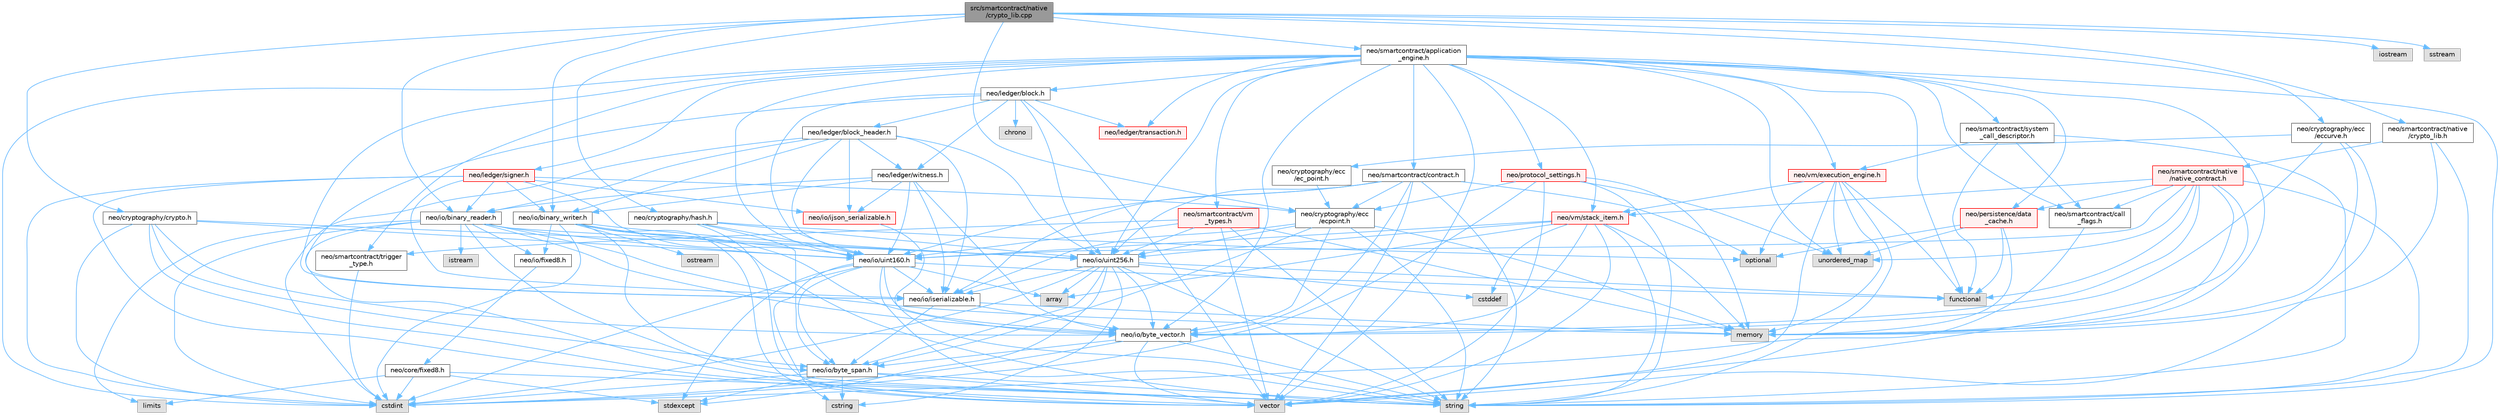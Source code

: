 digraph "src/smartcontract/native/crypto_lib.cpp"
{
 // LATEX_PDF_SIZE
  bgcolor="transparent";
  edge [fontname=Helvetica,fontsize=10,labelfontname=Helvetica,labelfontsize=10];
  node [fontname=Helvetica,fontsize=10,shape=box,height=0.2,width=0.4];
  Node1 [id="Node000001",label="src/smartcontract/native\l/crypto_lib.cpp",height=0.2,width=0.4,color="gray40", fillcolor="grey60", style="filled", fontcolor="black",tooltip=" "];
  Node1 -> Node2 [id="edge1_Node000001_Node000002",color="steelblue1",style="solid",tooltip=" "];
  Node2 [id="Node000002",label="neo/cryptography/crypto.h",height=0.2,width=0.4,color="grey40", fillcolor="white", style="filled",URL="$crypto_8h.html",tooltip=" "];
  Node2 -> Node3 [id="edge2_Node000002_Node000003",color="steelblue1",style="solid",tooltip=" "];
  Node3 [id="Node000003",label="neo/io/byte_span.h",height=0.2,width=0.4,color="grey40", fillcolor="white", style="filled",URL="$io_2byte__span_8h.html",tooltip=" "];
  Node3 -> Node4 [id="edge3_Node000003_Node000004",color="steelblue1",style="solid",tooltip=" "];
  Node4 [id="Node000004",label="cstdint",height=0.2,width=0.4,color="grey60", fillcolor="#E0E0E0", style="filled",tooltip=" "];
  Node3 -> Node5 [id="edge4_Node000003_Node000005",color="steelblue1",style="solid",tooltip=" "];
  Node5 [id="Node000005",label="cstring",height=0.2,width=0.4,color="grey60", fillcolor="#E0E0E0", style="filled",tooltip=" "];
  Node3 -> Node6 [id="edge5_Node000003_Node000006",color="steelblue1",style="solid",tooltip=" "];
  Node6 [id="Node000006",label="stdexcept",height=0.2,width=0.4,color="grey60", fillcolor="#E0E0E0", style="filled",tooltip=" "];
  Node3 -> Node7 [id="edge6_Node000003_Node000007",color="steelblue1",style="solid",tooltip=" "];
  Node7 [id="Node000007",label="string",height=0.2,width=0.4,color="grey60", fillcolor="#E0E0E0", style="filled",tooltip=" "];
  Node3 -> Node8 [id="edge7_Node000003_Node000008",color="steelblue1",style="solid",tooltip=" "];
  Node8 [id="Node000008",label="vector",height=0.2,width=0.4,color="grey60", fillcolor="#E0E0E0", style="filled",tooltip=" "];
  Node2 -> Node9 [id="edge8_Node000002_Node000009",color="steelblue1",style="solid",tooltip=" "];
  Node9 [id="Node000009",label="neo/io/byte_vector.h",height=0.2,width=0.4,color="grey40", fillcolor="white", style="filled",URL="$io_2byte__vector_8h.html",tooltip=" "];
  Node9 -> Node3 [id="edge9_Node000009_Node000003",color="steelblue1",style="solid",tooltip=" "];
  Node9 -> Node4 [id="edge10_Node000009_Node000004",color="steelblue1",style="solid",tooltip=" "];
  Node9 -> Node7 [id="edge11_Node000009_Node000007",color="steelblue1",style="solid",tooltip=" "];
  Node9 -> Node8 [id="edge12_Node000009_Node000008",color="steelblue1",style="solid",tooltip=" "];
  Node2 -> Node10 [id="edge13_Node000002_Node000010",color="steelblue1",style="solid",tooltip=" "];
  Node10 [id="Node000010",label="neo/io/uint160.h",height=0.2,width=0.4,color="grey40", fillcolor="white", style="filled",URL="$uint160_8h.html",tooltip=" "];
  Node10 -> Node3 [id="edge14_Node000010_Node000003",color="steelblue1",style="solid",tooltip=" "];
  Node10 -> Node9 [id="edge15_Node000010_Node000009",color="steelblue1",style="solid",tooltip=" "];
  Node10 -> Node11 [id="edge16_Node000010_Node000011",color="steelblue1",style="solid",tooltip=" "];
  Node11 [id="Node000011",label="neo/io/iserializable.h",height=0.2,width=0.4,color="grey40", fillcolor="white", style="filled",URL="$iserializable_8h.html",tooltip=" "];
  Node11 -> Node3 [id="edge17_Node000011_Node000003",color="steelblue1",style="solid",tooltip=" "];
  Node11 -> Node9 [id="edge18_Node000011_Node000009",color="steelblue1",style="solid",tooltip=" "];
  Node11 -> Node12 [id="edge19_Node000011_Node000012",color="steelblue1",style="solid",tooltip=" "];
  Node12 [id="Node000012",label="memory",height=0.2,width=0.4,color="grey60", fillcolor="#E0E0E0", style="filled",tooltip=" "];
  Node10 -> Node13 [id="edge20_Node000010_Node000013",color="steelblue1",style="solid",tooltip=" "];
  Node13 [id="Node000013",label="array",height=0.2,width=0.4,color="grey60", fillcolor="#E0E0E0", style="filled",tooltip=" "];
  Node10 -> Node4 [id="edge21_Node000010_Node000004",color="steelblue1",style="solid",tooltip=" "];
  Node10 -> Node5 [id="edge22_Node000010_Node000005",color="steelblue1",style="solid",tooltip=" "];
  Node10 -> Node14 [id="edge23_Node000010_Node000014",color="steelblue1",style="solid",tooltip=" "];
  Node14 [id="Node000014",label="functional",height=0.2,width=0.4,color="grey60", fillcolor="#E0E0E0", style="filled",tooltip=" "];
  Node10 -> Node6 [id="edge24_Node000010_Node000006",color="steelblue1",style="solid",tooltip=" "];
  Node10 -> Node7 [id="edge25_Node000010_Node000007",color="steelblue1",style="solid",tooltip=" "];
  Node2 -> Node15 [id="edge26_Node000002_Node000015",color="steelblue1",style="solid",tooltip=" "];
  Node15 [id="Node000015",label="neo/io/uint256.h",height=0.2,width=0.4,color="grey40", fillcolor="white", style="filled",URL="$uint256_8h.html",tooltip=" "];
  Node15 -> Node3 [id="edge27_Node000015_Node000003",color="steelblue1",style="solid",tooltip=" "];
  Node15 -> Node9 [id="edge28_Node000015_Node000009",color="steelblue1",style="solid",tooltip=" "];
  Node15 -> Node11 [id="edge29_Node000015_Node000011",color="steelblue1",style="solid",tooltip=" "];
  Node15 -> Node13 [id="edge30_Node000015_Node000013",color="steelblue1",style="solid",tooltip=" "];
  Node15 -> Node16 [id="edge31_Node000015_Node000016",color="steelblue1",style="solid",tooltip=" "];
  Node16 [id="Node000016",label="cstddef",height=0.2,width=0.4,color="grey60", fillcolor="#E0E0E0", style="filled",tooltip=" "];
  Node15 -> Node4 [id="edge32_Node000015_Node000004",color="steelblue1",style="solid",tooltip=" "];
  Node15 -> Node5 [id="edge33_Node000015_Node000005",color="steelblue1",style="solid",tooltip=" "];
  Node15 -> Node14 [id="edge34_Node000015_Node000014",color="steelblue1",style="solid",tooltip=" "];
  Node15 -> Node6 [id="edge35_Node000015_Node000006",color="steelblue1",style="solid",tooltip=" "];
  Node15 -> Node7 [id="edge36_Node000015_Node000007",color="steelblue1",style="solid",tooltip=" "];
  Node2 -> Node4 [id="edge37_Node000002_Node000004",color="steelblue1",style="solid",tooltip=" "];
  Node2 -> Node7 [id="edge38_Node000002_Node000007",color="steelblue1",style="solid",tooltip=" "];
  Node1 -> Node17 [id="edge39_Node000001_Node000017",color="steelblue1",style="solid",tooltip=" "];
  Node17 [id="Node000017",label="neo/cryptography/ecc\l/eccurve.h",height=0.2,width=0.4,color="grey40", fillcolor="white", style="filled",URL="$eccurve_8h.html",tooltip=" "];
  Node17 -> Node18 [id="edge40_Node000017_Node000018",color="steelblue1",style="solid",tooltip=" "];
  Node18 [id="Node000018",label="neo/cryptography/ecc\l/ec_point.h",height=0.2,width=0.4,color="grey40", fillcolor="white", style="filled",URL="$ec__point_8h.html",tooltip=" "];
  Node18 -> Node19 [id="edge41_Node000018_Node000019",color="steelblue1",style="solid",tooltip=" "];
  Node19 [id="Node000019",label="neo/cryptography/ecc\l/ecpoint.h",height=0.2,width=0.4,color="grey40", fillcolor="white", style="filled",URL="$ecpoint_8h.html",tooltip=" "];
  Node19 -> Node3 [id="edge42_Node000019_Node000003",color="steelblue1",style="solid",tooltip=" "];
  Node19 -> Node9 [id="edge43_Node000019_Node000009",color="steelblue1",style="solid",tooltip=" "];
  Node19 -> Node11 [id="edge44_Node000019_Node000011",color="steelblue1",style="solid",tooltip=" "];
  Node19 -> Node15 [id="edge45_Node000019_Node000015",color="steelblue1",style="solid",tooltip=" "];
  Node19 -> Node12 [id="edge46_Node000019_Node000012",color="steelblue1",style="solid",tooltip=" "];
  Node19 -> Node7 [id="edge47_Node000019_Node000007",color="steelblue1",style="solid",tooltip=" "];
  Node17 -> Node9 [id="edge48_Node000017_Node000009",color="steelblue1",style="solid",tooltip=" "];
  Node17 -> Node12 [id="edge49_Node000017_Node000012",color="steelblue1",style="solid",tooltip=" "];
  Node17 -> Node8 [id="edge50_Node000017_Node000008",color="steelblue1",style="solid",tooltip=" "];
  Node1 -> Node19 [id="edge51_Node000001_Node000019",color="steelblue1",style="solid",tooltip=" "];
  Node1 -> Node20 [id="edge52_Node000001_Node000020",color="steelblue1",style="solid",tooltip=" "];
  Node20 [id="Node000020",label="neo/cryptography/hash.h",height=0.2,width=0.4,color="grey40", fillcolor="white", style="filled",URL="$hash_8h.html",tooltip=" "];
  Node20 -> Node3 [id="edge53_Node000020_Node000003",color="steelblue1",style="solid",tooltip=" "];
  Node20 -> Node10 [id="edge54_Node000020_Node000010",color="steelblue1",style="solid",tooltip=" "];
  Node20 -> Node15 [id="edge55_Node000020_Node000015",color="steelblue1",style="solid",tooltip=" "];
  Node20 -> Node21 [id="edge56_Node000020_Node000021",color="steelblue1",style="solid",tooltip=" "];
  Node21 [id="Node000021",label="optional",height=0.2,width=0.4,color="grey60", fillcolor="#E0E0E0", style="filled",tooltip=" "];
  Node20 -> Node8 [id="edge57_Node000020_Node000008",color="steelblue1",style="solid",tooltip=" "];
  Node1 -> Node22 [id="edge58_Node000001_Node000022",color="steelblue1",style="solid",tooltip=" "];
  Node22 [id="Node000022",label="neo/io/binary_reader.h",height=0.2,width=0.4,color="grey40", fillcolor="white", style="filled",URL="$binary__reader_8h.html",tooltip=" "];
  Node22 -> Node9 [id="edge59_Node000022_Node000009",color="steelblue1",style="solid",tooltip=" "];
  Node22 -> Node23 [id="edge60_Node000022_Node000023",color="steelblue1",style="solid",tooltip=" "];
  Node23 [id="Node000023",label="neo/io/fixed8.h",height=0.2,width=0.4,color="grey40", fillcolor="white", style="filled",URL="$io_2fixed8_8h.html",tooltip=" "];
  Node23 -> Node24 [id="edge61_Node000023_Node000024",color="steelblue1",style="solid",tooltip=" "];
  Node24 [id="Node000024",label="neo/core/fixed8.h",height=0.2,width=0.4,color="grey40", fillcolor="white", style="filled",URL="$core_2fixed8_8h.html",tooltip=" "];
  Node24 -> Node4 [id="edge62_Node000024_Node000004",color="steelblue1",style="solid",tooltip=" "];
  Node24 -> Node25 [id="edge63_Node000024_Node000025",color="steelblue1",style="solid",tooltip=" "];
  Node25 [id="Node000025",label="limits",height=0.2,width=0.4,color="grey60", fillcolor="#E0E0E0", style="filled",tooltip=" "];
  Node24 -> Node6 [id="edge64_Node000024_Node000006",color="steelblue1",style="solid",tooltip=" "];
  Node24 -> Node7 [id="edge65_Node000024_Node000007",color="steelblue1",style="solid",tooltip=" "];
  Node22 -> Node10 [id="edge66_Node000022_Node000010",color="steelblue1",style="solid",tooltip=" "];
  Node22 -> Node15 [id="edge67_Node000022_Node000015",color="steelblue1",style="solid",tooltip=" "];
  Node22 -> Node4 [id="edge68_Node000022_Node000004",color="steelblue1",style="solid",tooltip=" "];
  Node22 -> Node26 [id="edge69_Node000022_Node000026",color="steelblue1",style="solid",tooltip=" "];
  Node26 [id="Node000026",label="istream",height=0.2,width=0.4,color="grey60", fillcolor="#E0E0E0", style="filled",tooltip=" "];
  Node22 -> Node25 [id="edge70_Node000022_Node000025",color="steelblue1",style="solid",tooltip=" "];
  Node22 -> Node12 [id="edge71_Node000022_Node000012",color="steelblue1",style="solid",tooltip=" "];
  Node22 -> Node7 [id="edge72_Node000022_Node000007",color="steelblue1",style="solid",tooltip=" "];
  Node22 -> Node8 [id="edge73_Node000022_Node000008",color="steelblue1",style="solid",tooltip=" "];
  Node1 -> Node27 [id="edge74_Node000001_Node000027",color="steelblue1",style="solid",tooltip=" "];
  Node27 [id="Node000027",label="neo/io/binary_writer.h",height=0.2,width=0.4,color="grey40", fillcolor="white", style="filled",URL="$binary__writer_8h.html",tooltip=" "];
  Node27 -> Node3 [id="edge75_Node000027_Node000003",color="steelblue1",style="solid",tooltip=" "];
  Node27 -> Node9 [id="edge76_Node000027_Node000009",color="steelblue1",style="solid",tooltip=" "];
  Node27 -> Node23 [id="edge77_Node000027_Node000023",color="steelblue1",style="solid",tooltip=" "];
  Node27 -> Node10 [id="edge78_Node000027_Node000010",color="steelblue1",style="solid",tooltip=" "];
  Node27 -> Node15 [id="edge79_Node000027_Node000015",color="steelblue1",style="solid",tooltip=" "];
  Node27 -> Node4 [id="edge80_Node000027_Node000004",color="steelblue1",style="solid",tooltip=" "];
  Node27 -> Node28 [id="edge81_Node000027_Node000028",color="steelblue1",style="solid",tooltip=" "];
  Node28 [id="Node000028",label="ostream",height=0.2,width=0.4,color="grey60", fillcolor="#E0E0E0", style="filled",tooltip=" "];
  Node27 -> Node7 [id="edge82_Node000027_Node000007",color="steelblue1",style="solid",tooltip=" "];
  Node27 -> Node8 [id="edge83_Node000027_Node000008",color="steelblue1",style="solid",tooltip=" "];
  Node1 -> Node29 [id="edge84_Node000001_Node000029",color="steelblue1",style="solid",tooltip=" "];
  Node29 [id="Node000029",label="neo/smartcontract/application\l_engine.h",height=0.2,width=0.4,color="grey40", fillcolor="white", style="filled",URL="$application__engine_8h.html",tooltip=" "];
  Node29 -> Node9 [id="edge85_Node000029_Node000009",color="steelblue1",style="solid",tooltip=" "];
  Node29 -> Node11 [id="edge86_Node000029_Node000011",color="steelblue1",style="solid",tooltip=" "];
  Node29 -> Node10 [id="edge87_Node000029_Node000010",color="steelblue1",style="solid",tooltip=" "];
  Node29 -> Node15 [id="edge88_Node000029_Node000015",color="steelblue1",style="solid",tooltip=" "];
  Node29 -> Node30 [id="edge89_Node000029_Node000030",color="steelblue1",style="solid",tooltip=" "];
  Node30 [id="Node000030",label="neo/ledger/block.h",height=0.2,width=0.4,color="grey40", fillcolor="white", style="filled",URL="$ledger_2block_8h.html",tooltip=" "];
  Node30 -> Node11 [id="edge90_Node000030_Node000011",color="steelblue1",style="solid",tooltip=" "];
  Node30 -> Node10 [id="edge91_Node000030_Node000010",color="steelblue1",style="solid",tooltip=" "];
  Node30 -> Node15 [id="edge92_Node000030_Node000015",color="steelblue1",style="solid",tooltip=" "];
  Node30 -> Node31 [id="edge93_Node000030_Node000031",color="steelblue1",style="solid",tooltip=" "];
  Node31 [id="Node000031",label="neo/ledger/block_header.h",height=0.2,width=0.4,color="grey40", fillcolor="white", style="filled",URL="$block__header_8h.html",tooltip=" "];
  Node31 -> Node22 [id="edge94_Node000031_Node000022",color="steelblue1",style="solid",tooltip=" "];
  Node31 -> Node27 [id="edge95_Node000031_Node000027",color="steelblue1",style="solid",tooltip=" "];
  Node31 -> Node32 [id="edge96_Node000031_Node000032",color="steelblue1",style="solid",tooltip=" "];
  Node32 [id="Node000032",label="neo/io/ijson_serializable.h",height=0.2,width=0.4,color="red", fillcolor="#FFF0F0", style="filled",URL="$ijson__serializable_8h.html",tooltip=" "];
  Node32 -> Node7 [id="edge97_Node000032_Node000007",color="steelblue1",style="solid",tooltip=" "];
  Node31 -> Node11 [id="edge98_Node000031_Node000011",color="steelblue1",style="solid",tooltip=" "];
  Node31 -> Node10 [id="edge99_Node000031_Node000010",color="steelblue1",style="solid",tooltip=" "];
  Node31 -> Node15 [id="edge100_Node000031_Node000015",color="steelblue1",style="solid",tooltip=" "];
  Node31 -> Node56 [id="edge101_Node000031_Node000056",color="steelblue1",style="solid",tooltip=" "];
  Node56 [id="Node000056",label="neo/ledger/witness.h",height=0.2,width=0.4,color="grey40", fillcolor="white", style="filled",URL="$ledger_2witness_8h.html",tooltip=" "];
  Node56 -> Node22 [id="edge102_Node000056_Node000022",color="steelblue1",style="solid",tooltip=" "];
  Node56 -> Node27 [id="edge103_Node000056_Node000027",color="steelblue1",style="solid",tooltip=" "];
  Node56 -> Node9 [id="edge104_Node000056_Node000009",color="steelblue1",style="solid",tooltip=" "];
  Node56 -> Node32 [id="edge105_Node000056_Node000032",color="steelblue1",style="solid",tooltip=" "];
  Node56 -> Node11 [id="edge106_Node000056_Node000011",color="steelblue1",style="solid",tooltip=" "];
  Node56 -> Node10 [id="edge107_Node000056_Node000010",color="steelblue1",style="solid",tooltip=" "];
  Node31 -> Node4 [id="edge108_Node000031_Node000004",color="steelblue1",style="solid",tooltip=" "];
  Node30 -> Node57 [id="edge109_Node000030_Node000057",color="steelblue1",style="solid",tooltip=" "];
  Node57 [id="Node000057",label="neo/ledger/transaction.h",height=0.2,width=0.4,color="red", fillcolor="#FFF0F0", style="filled",URL="$ledger_2transaction_8h.html",tooltip=" "];
  Node30 -> Node56 [id="edge110_Node000030_Node000056",color="steelblue1",style="solid",tooltip=" "];
  Node30 -> Node70 [id="edge111_Node000030_Node000070",color="steelblue1",style="solid",tooltip=" "];
  Node70 [id="Node000070",label="chrono",height=0.2,width=0.4,color="grey60", fillcolor="#E0E0E0", style="filled",tooltip=" "];
  Node30 -> Node8 [id="edge112_Node000030_Node000008",color="steelblue1",style="solid",tooltip=" "];
  Node29 -> Node61 [id="edge113_Node000029_Node000061",color="steelblue1",style="solid",tooltip=" "];
  Node61 [id="Node000061",label="neo/ledger/signer.h",height=0.2,width=0.4,color="red", fillcolor="#FFF0F0", style="filled",URL="$signer_8h.html",tooltip=" "];
  Node61 -> Node19 [id="edge114_Node000061_Node000019",color="steelblue1",style="solid",tooltip=" "];
  Node61 -> Node22 [id="edge115_Node000061_Node000022",color="steelblue1",style="solid",tooltip=" "];
  Node61 -> Node27 [id="edge116_Node000061_Node000027",color="steelblue1",style="solid",tooltip=" "];
  Node61 -> Node32 [id="edge117_Node000061_Node000032",color="steelblue1",style="solid",tooltip=" "];
  Node61 -> Node11 [id="edge118_Node000061_Node000011",color="steelblue1",style="solid",tooltip=" "];
  Node61 -> Node10 [id="edge119_Node000061_Node000010",color="steelblue1",style="solid",tooltip=" "];
  Node61 -> Node4 [id="edge120_Node000061_Node000004",color="steelblue1",style="solid",tooltip=" "];
  Node61 -> Node8 [id="edge121_Node000061_Node000008",color="steelblue1",style="solid",tooltip=" "];
  Node29 -> Node57 [id="edge122_Node000029_Node000057",color="steelblue1",style="solid",tooltip=" "];
  Node29 -> Node71 [id="edge123_Node000029_Node000071",color="steelblue1",style="solid",tooltip=" "];
  Node71 [id="Node000071",label="neo/persistence/data\l_cache.h",height=0.2,width=0.4,color="red", fillcolor="#FFF0F0", style="filled",URL="$data__cache_8h.html",tooltip=" "];
  Node71 -> Node14 [id="edge124_Node000071_Node000014",color="steelblue1",style="solid",tooltip=" "];
  Node71 -> Node12 [id="edge125_Node000071_Node000012",color="steelblue1",style="solid",tooltip=" "];
  Node71 -> Node21 [id="edge126_Node000071_Node000021",color="steelblue1",style="solid",tooltip=" "];
  Node71 -> Node43 [id="edge127_Node000071_Node000043",color="steelblue1",style="solid",tooltip=" "];
  Node43 [id="Node000043",label="unordered_map",height=0.2,width=0.4,color="grey60", fillcolor="#E0E0E0", style="filled",tooltip=" "];
  Node29 -> Node83 [id="edge128_Node000029_Node000083",color="steelblue1",style="solid",tooltip=" "];
  Node83 [id="Node000083",label="neo/protocol_settings.h",height=0.2,width=0.4,color="red", fillcolor="#FFF0F0", style="filled",URL="$protocol__settings_8h.html",tooltip=" "];
  Node83 -> Node19 [id="edge129_Node000083_Node000019",color="steelblue1",style="solid",tooltip=" "];
  Node83 -> Node4 [id="edge130_Node000083_Node000004",color="steelblue1",style="solid",tooltip=" "];
  Node83 -> Node12 [id="edge131_Node000083_Node000012",color="steelblue1",style="solid",tooltip=" "];
  Node83 -> Node7 [id="edge132_Node000083_Node000007",color="steelblue1",style="solid",tooltip=" "];
  Node83 -> Node43 [id="edge133_Node000083_Node000043",color="steelblue1",style="solid",tooltip=" "];
  Node83 -> Node8 [id="edge134_Node000083_Node000008",color="steelblue1",style="solid",tooltip=" "];
  Node29 -> Node85 [id="edge135_Node000029_Node000085",color="steelblue1",style="solid",tooltip=" "];
  Node85 [id="Node000085",label="neo/smartcontract/call\l_flags.h",height=0.2,width=0.4,color="grey40", fillcolor="white", style="filled",URL="$call__flags_8h.html",tooltip=" "];
  Node85 -> Node4 [id="edge136_Node000085_Node000004",color="steelblue1",style="solid",tooltip=" "];
  Node29 -> Node86 [id="edge137_Node000029_Node000086",color="steelblue1",style="solid",tooltip=" "];
  Node86 [id="Node000086",label="neo/smartcontract/contract.h",height=0.2,width=0.4,color="grey40", fillcolor="white", style="filled",URL="$contract_8h.html",tooltip=" "];
  Node86 -> Node19 [id="edge138_Node000086_Node000019",color="steelblue1",style="solid",tooltip=" "];
  Node86 -> Node9 [id="edge139_Node000086_Node000009",color="steelblue1",style="solid",tooltip=" "];
  Node86 -> Node11 [id="edge140_Node000086_Node000011",color="steelblue1",style="solid",tooltip=" "];
  Node86 -> Node10 [id="edge141_Node000086_Node000010",color="steelblue1",style="solid",tooltip=" "];
  Node86 -> Node15 [id="edge142_Node000086_Node000015",color="steelblue1",style="solid",tooltip=" "];
  Node86 -> Node21 [id="edge143_Node000086_Node000021",color="steelblue1",style="solid",tooltip=" "];
  Node86 -> Node7 [id="edge144_Node000086_Node000007",color="steelblue1",style="solid",tooltip=" "];
  Node86 -> Node8 [id="edge145_Node000086_Node000008",color="steelblue1",style="solid",tooltip=" "];
  Node29 -> Node87 [id="edge146_Node000029_Node000087",color="steelblue1",style="solid",tooltip=" "];
  Node87 [id="Node000087",label="neo/smartcontract/system\l_call_descriptor.h",height=0.2,width=0.4,color="grey40", fillcolor="white", style="filled",URL="$system__call__descriptor_8h.html",tooltip=" "];
  Node87 -> Node85 [id="edge147_Node000087_Node000085",color="steelblue1",style="solid",tooltip=" "];
  Node87 -> Node88 [id="edge148_Node000087_Node000088",color="steelblue1",style="solid",tooltip=" "];
  Node88 [id="Node000088",label="neo/vm/execution_engine.h",height=0.2,width=0.4,color="red", fillcolor="#FFF0F0", style="filled",URL="$execution__engine_8h.html",tooltip=" "];
  Node88 -> Node74 [id="edge149_Node000088_Node000074",color="steelblue1",style="solid",tooltip=" "];
  Node74 [id="Node000074",label="neo/vm/stack_item.h",height=0.2,width=0.4,color="red", fillcolor="#FFF0F0", style="filled",URL="$stack__item_8h.html",tooltip=" "];
  Node74 -> Node9 [id="edge150_Node000074_Node000009",color="steelblue1",style="solid",tooltip=" "];
  Node74 -> Node10 [id="edge151_Node000074_Node000010",color="steelblue1",style="solid",tooltip=" "];
  Node74 -> Node15 [id="edge152_Node000074_Node000015",color="steelblue1",style="solid",tooltip=" "];
  Node74 -> Node13 [id="edge153_Node000074_Node000013",color="steelblue1",style="solid",tooltip=" "];
  Node74 -> Node16 [id="edge154_Node000074_Node000016",color="steelblue1",style="solid",tooltip=" "];
  Node74 -> Node12 [id="edge155_Node000074_Node000012",color="steelblue1",style="solid",tooltip=" "];
  Node74 -> Node7 [id="edge156_Node000074_Node000007",color="steelblue1",style="solid",tooltip=" "];
  Node74 -> Node8 [id="edge157_Node000074_Node000008",color="steelblue1",style="solid",tooltip=" "];
  Node88 -> Node14 [id="edge158_Node000088_Node000014",color="steelblue1",style="solid",tooltip=" "];
  Node88 -> Node12 [id="edge159_Node000088_Node000012",color="steelblue1",style="solid",tooltip=" "];
  Node88 -> Node21 [id="edge160_Node000088_Node000021",color="steelblue1",style="solid",tooltip=" "];
  Node88 -> Node7 [id="edge161_Node000088_Node000007",color="steelblue1",style="solid",tooltip=" "];
  Node88 -> Node43 [id="edge162_Node000088_Node000043",color="steelblue1",style="solid",tooltip=" "];
  Node88 -> Node8 [id="edge163_Node000088_Node000008",color="steelblue1",style="solid",tooltip=" "];
  Node87 -> Node14 [id="edge164_Node000087_Node000014",color="steelblue1",style="solid",tooltip=" "];
  Node87 -> Node7 [id="edge165_Node000087_Node000007",color="steelblue1",style="solid",tooltip=" "];
  Node29 -> Node102 [id="edge166_Node000029_Node000102",color="steelblue1",style="solid",tooltip=" "];
  Node102 [id="Node000102",label="neo/smartcontract/trigger\l_type.h",height=0.2,width=0.4,color="grey40", fillcolor="white", style="filled",URL="$trigger__type_8h.html",tooltip=" "];
  Node102 -> Node4 [id="edge167_Node000102_Node000004",color="steelblue1",style="solid",tooltip=" "];
  Node29 -> Node103 [id="edge168_Node000029_Node000103",color="steelblue1",style="solid",tooltip=" "];
  Node103 [id="Node000103",label="neo/smartcontract/vm\l_types.h",height=0.2,width=0.4,color="red", fillcolor="#FFF0F0", style="filled",URL="$vm__types_8h.html",tooltip=" "];
  Node103 -> Node10 [id="edge169_Node000103_Node000010",color="steelblue1",style="solid",tooltip=" "];
  Node103 -> Node15 [id="edge170_Node000103_Node000015",color="steelblue1",style="solid",tooltip=" "];
  Node103 -> Node102 [id="edge171_Node000103_Node000102",color="steelblue1",style="solid",tooltip=" "];
  Node103 -> Node12 [id="edge172_Node000103_Node000012",color="steelblue1",style="solid",tooltip=" "];
  Node103 -> Node7 [id="edge173_Node000103_Node000007",color="steelblue1",style="solid",tooltip=" "];
  Node103 -> Node8 [id="edge174_Node000103_Node000008",color="steelblue1",style="solid",tooltip=" "];
  Node29 -> Node88 [id="edge175_Node000029_Node000088",color="steelblue1",style="solid",tooltip=" "];
  Node29 -> Node74 [id="edge176_Node000029_Node000074",color="steelblue1",style="solid",tooltip=" "];
  Node29 -> Node4 [id="edge177_Node000029_Node000004",color="steelblue1",style="solid",tooltip=" "];
  Node29 -> Node14 [id="edge178_Node000029_Node000014",color="steelblue1",style="solid",tooltip=" "];
  Node29 -> Node12 [id="edge179_Node000029_Node000012",color="steelblue1",style="solid",tooltip=" "];
  Node29 -> Node7 [id="edge180_Node000029_Node000007",color="steelblue1",style="solid",tooltip=" "];
  Node29 -> Node43 [id="edge181_Node000029_Node000043",color="steelblue1",style="solid",tooltip=" "];
  Node29 -> Node8 [id="edge182_Node000029_Node000008",color="steelblue1",style="solid",tooltip=" "];
  Node1 -> Node104 [id="edge183_Node000001_Node000104",color="steelblue1",style="solid",tooltip=" "];
  Node104 [id="Node000104",label="neo/smartcontract/native\l/crypto_lib.h",height=0.2,width=0.4,color="grey40", fillcolor="white", style="filled",URL="$crypto__lib_8h.html",tooltip=" "];
  Node104 -> Node105 [id="edge184_Node000104_Node000105",color="steelblue1",style="solid",tooltip=" "];
  Node105 [id="Node000105",label="neo/smartcontract/native\l/native_contract.h",height=0.2,width=0.4,color="red", fillcolor="#FFF0F0", style="filled",URL="$native_2native__contract_8h.html",tooltip=" "];
  Node105 -> Node9 [id="edge185_Node000105_Node000009",color="steelblue1",style="solid",tooltip=" "];
  Node105 -> Node10 [id="edge186_Node000105_Node000010",color="steelblue1",style="solid",tooltip=" "];
  Node105 -> Node71 [id="edge187_Node000105_Node000071",color="steelblue1",style="solid",tooltip=" "];
  Node105 -> Node85 [id="edge188_Node000105_Node000085",color="steelblue1",style="solid",tooltip=" "];
  Node105 -> Node74 [id="edge189_Node000105_Node000074",color="steelblue1",style="solid",tooltip=" "];
  Node105 -> Node14 [id="edge190_Node000105_Node000014",color="steelblue1",style="solid",tooltip=" "];
  Node105 -> Node12 [id="edge191_Node000105_Node000012",color="steelblue1",style="solid",tooltip=" "];
  Node105 -> Node7 [id="edge192_Node000105_Node000007",color="steelblue1",style="solid",tooltip=" "];
  Node105 -> Node43 [id="edge193_Node000105_Node000043",color="steelblue1",style="solid",tooltip=" "];
  Node105 -> Node8 [id="edge194_Node000105_Node000008",color="steelblue1",style="solid",tooltip=" "];
  Node104 -> Node12 [id="edge195_Node000104_Node000012",color="steelblue1",style="solid",tooltip=" "];
  Node104 -> Node7 [id="edge196_Node000104_Node000007",color="steelblue1",style="solid",tooltip=" "];
  Node1 -> Node106 [id="edge197_Node000001_Node000106",color="steelblue1",style="solid",tooltip=" "];
  Node106 [id="Node000106",label="iostream",height=0.2,width=0.4,color="grey60", fillcolor="#E0E0E0", style="filled",tooltip=" "];
  Node1 -> Node78 [id="edge198_Node000001_Node000078",color="steelblue1",style="solid",tooltip=" "];
  Node78 [id="Node000078",label="sstream",height=0.2,width=0.4,color="grey60", fillcolor="#E0E0E0", style="filled",tooltip=" "];
}
